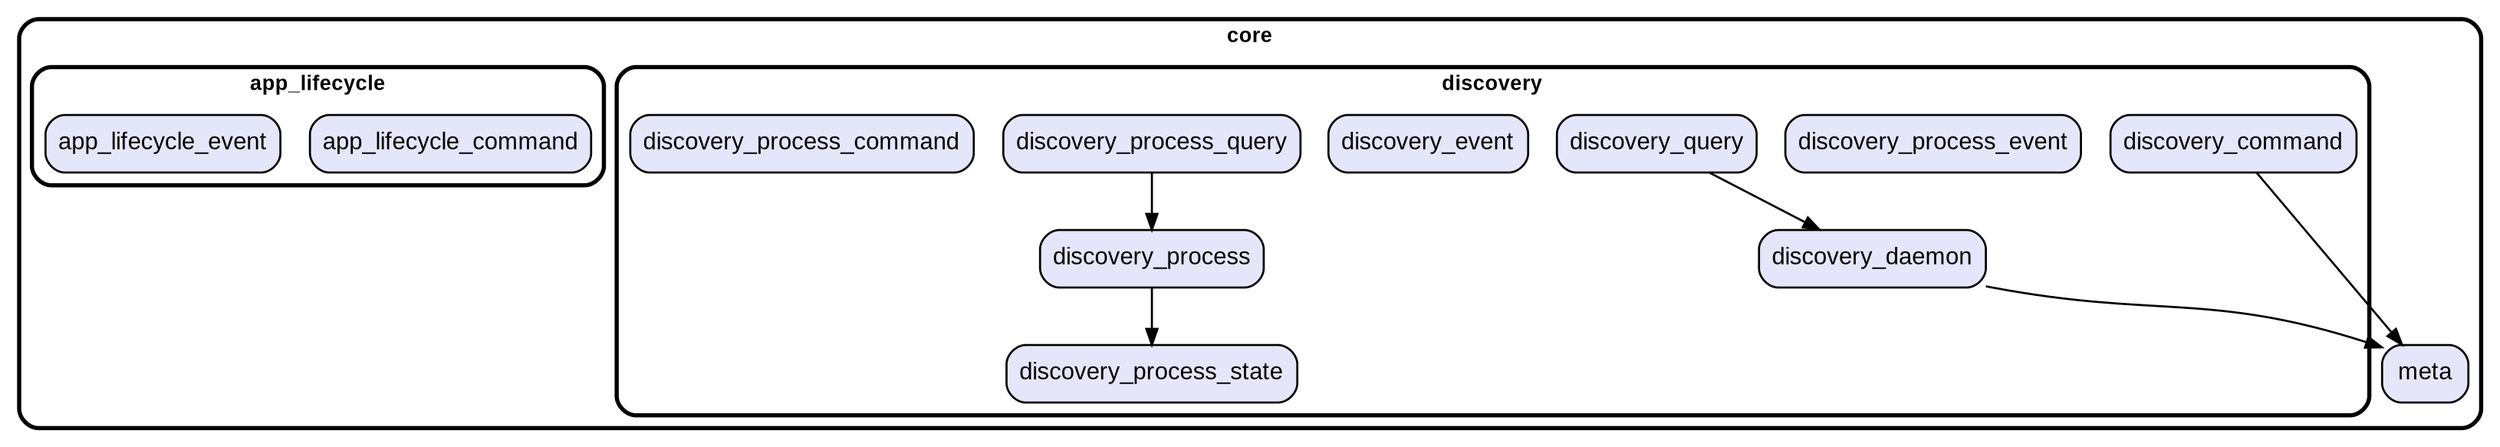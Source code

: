 digraph "" {
  graph [style=rounded fontname="Arial Black" fontsize=13 penwidth=2.6];
  node [shape=rect style="filled,rounded" fontname=Arial fontsize=15 fillcolor=Lavender penwidth=1.3];
  edge [penwidth=1.3];
  "/meta.dart" [label="meta"];
  "/discovery/discovery_process_query.dart" [label="discovery_process_query"];
  "/discovery/discovery_process_event.dart" [label="discovery_process_event"];
  "/discovery/discovery_daemon.dart" [label="discovery_daemon"];
  "/discovery/discovery_process.dart" [label="discovery_process"];
  "/discovery/discovery_query.dart" [label="discovery_query"];
  "/discovery/discovery_event.dart" [label="discovery_event"];
  "/discovery/discovery_command.dart" [label="discovery_command"];
  "/discovery/discovery_process_state.dart" [label="discovery_process_state"];
  "/discovery/discovery_process_command.dart" [label="discovery_process_command"];
  "/app_lifecycle/app_lifecycle_command.dart" [label="app_lifecycle_command"];
  "/app_lifecycle/app_lifecycle_event.dart" [label="app_lifecycle_event"];
  subgraph "cluster~" {
    label="core";
    "/meta.dart";
    subgraph "cluster~/discovery" {
      label="discovery";
      "/discovery/discovery_process_query.dart";
      "/discovery/discovery_process_event.dart";
      "/discovery/discovery_daemon.dart";
      "/discovery/discovery_process.dart";
      "/discovery/discovery_query.dart";
      "/discovery/discovery_event.dart";
      "/discovery/discovery_command.dart";
      "/discovery/discovery_process_state.dart";
      "/discovery/discovery_process_command.dart";
    }
    subgraph "cluster~/app_lifecycle" {
      label="app_lifecycle";
      "/app_lifecycle/app_lifecycle_command.dart";
      "/app_lifecycle/app_lifecycle_event.dart";
    }
  }
  "/discovery/discovery_process_query.dart" -> "/discovery/discovery_process.dart";
  "/discovery/discovery_daemon.dart" -> "/meta.dart";
  "/discovery/discovery_process.dart" -> "/discovery/discovery_process_state.dart";
  "/discovery/discovery_query.dart" -> "/discovery/discovery_daemon.dart";
  "/discovery/discovery_command.dart" -> "/meta.dart";
}

